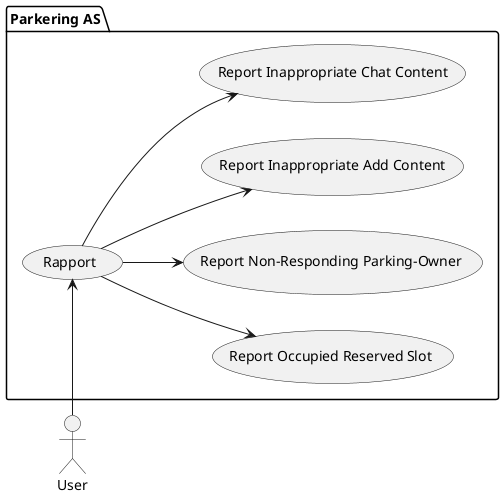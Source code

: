 @startuml
'overordnet grupper 10-12

left to right direction
:User: as usr
':Admin: as adm
package "Parkering AS" {
'overordnet
' usecase "Registering Of Account" as A1
' usecase "User Login" as A2
' usecase "User Setup" as A3
' usecase "Register Parking Slot" as A4
' usecase "Order Parking Slot" as A5
' usecase "Administer Self" as A6
' usecase "Register Unpayed" as A7
' usecase "Integrated Maps" as A8
' usecase "Parking owner" as A9
' usecase "Statistics" as A10
' usecase "Sorting" as A11
' usecase "Conatct" as A12
 usecase "Rapport" as A13
' usecase "Administer" as A14


'' underordnet
' 'A1 "Registering Of Account"
' usecase "Register an Email" as A1B1
' usecase "Register a Phone Number" as A1B2
' usecase "Sign in With Google" as A1B3
' usecase "Sign in With Apple" as A1B4
' 'A2 "User Login"
' usecase "Instant Login with tlf/email" as A2B1
' usecase "Login with 3-rd Party" as A2B2
' usecase "Restore Password" as A2B3
' 'A3 "User Setup"
' usecase "Register a Car with shield number" as A3B1
' usecase "Register a Credit/Debit Card" as A3B2
' usecase "Register a Vips Account" as A3B3
' 'A4 "Register Parking Slot"
' usecase "Register a Parking House" as A4B1
' usecase "Adjust Parking Slot Spacing" as A4B2
' usecase "Register a Single Parking Slot" as A4B3
' 'A5 "Order Parking Slot"
' usecase "List Available Parking Slots" as A5B1
' usecase "List Parking Slots Closer to Exit" as A5B2
' usecase "List Parking Slots Close to Me(GPS)" as A5B3
' usecase "Reserve Parking Slot" as A5B4
' usecase "Define Reserve Time" as A5B5
' usecase "Cancel Reservation" as A5B6
' usecase "Prolong Reservation" as A5B7
' 'A6 "Administer Own"
' usecase "List Reserved Slots" as A6B1
' usecase "Report Unknown Parked Car By Shield-N" as A6B2
' 'A7 "Register Unpayed"
' usecase "User Warning If Car Number Not Matching" as A7B1
' usecase "Register an Unknown User" as A7B2
' 'A8 "Integrated Maps"
' usecase "Get Aid of "Open Map" For Indoors" as A8B1
' usecase "Get Aid Of "Google Maps" For Location Search" as A8B2
' usecase "Get Aid of "Google Maps"  For Indoors Search" as A8B3
' usecase "Get Aid of "Open Map" Support For Location Search" as A8B4
' 'A9  "Parking owner"
' usecase "Overview Owned Slots" as A9B1
' usecase "Overview Usage Statistics" as A9B2
'' A10 "Statistics"
' usecase "Overview Unpayed Reported Cars" as A10B1
' usecase "Overview Registering Per Time Unit" as A10B2
' usecase "Overview Income Per Time Unit" as A10B3
' 'A11 "Sorting"
' usecase "Sort By GPS" as A11B1
' usecase "Sort By Travel Time " as A11B2
' usecase "Sort By Previously Most Used " as A11B3
' 'A12 "Conatct"
' usecase "Communicate with Integrated Chat" as A12B1
' usecase "Get Mobile Number Of Another User" as A12B2
' usecase "Get Email Addres Of Another User" as A12B3
 'A13 "Rapport"
 usecase "Report Occupied Reserved Slot" as A13B1
 usecase "Report Non-Responding Parking-Owner " as A13B2
 usecase "Report Inappropriate Add Content" as A13B3
 usecase "Report Inappropriate Chat Content" as A13B4
 'A14 "Administrer"
' usecase "Remove Inappropriate Parking Registration" as A14B1
' usecase "Ban User Temporarily" as A14B2
' usecase "Remove User Permanently" as A14B3

}

''User - Entities
'usr -> A1
'usr -> A2
'usr -> A3
'usr -> A4
'usr -> A5
'usr -> A6
'usr -> A7
'usr -> A8
'usr -> A9
'usr -> A10
'usr -> A11
'usr -> A12
usr -> A13

'adm -> A14

''ENtities - Enteties
'A1 --> A1B1
'A1 --> A1B2
'A1 --> A1B3
'A1 --> A1B4
'
'A2 --> A2B1
'A2 --> A2B2
'A2 --> A2B3
'
'A3 --> A3B1
'A3 --> A3B2
'A3 --> A3B3
'
'A4 --> A4B1
'A4 --> A4B2
'A4 --> A4B3
'
'A5 --> A5B1
'A5 --> A5B2
'A5 --> A5B3
'A5 --> A5B4
'A5 --> A5B5
'A5 --> A5B6
'A5 --> A5B7
'
'A6 --> A6B1
'A6 --> A6B2
'
'A7 --> A7B1
'A7 --> A7B2
'
'A8 --> A8B1
'A8 --> A8B2
'A8 --> A8B3
'A8 --> A8B4
'
'A9 --> A9B1
'A9 --> A9B2
'
'A10 --> A10B1
'A10 --> A10B2
'A10 --> A10B3
'
'A11 --> A11B1
'A11 --> A11B2
'A11 --> A11B3
'
'A12 --> A12B1
'A12 --> A12B2
'A12 --> A12B3

A13 --> A13B1
A13 --> A13B2
A13 --> A13B3
A13 --> A13B4

'A14 --> A14B1
'A14 --> A14B2
'A14 --> A14B3



@enduml